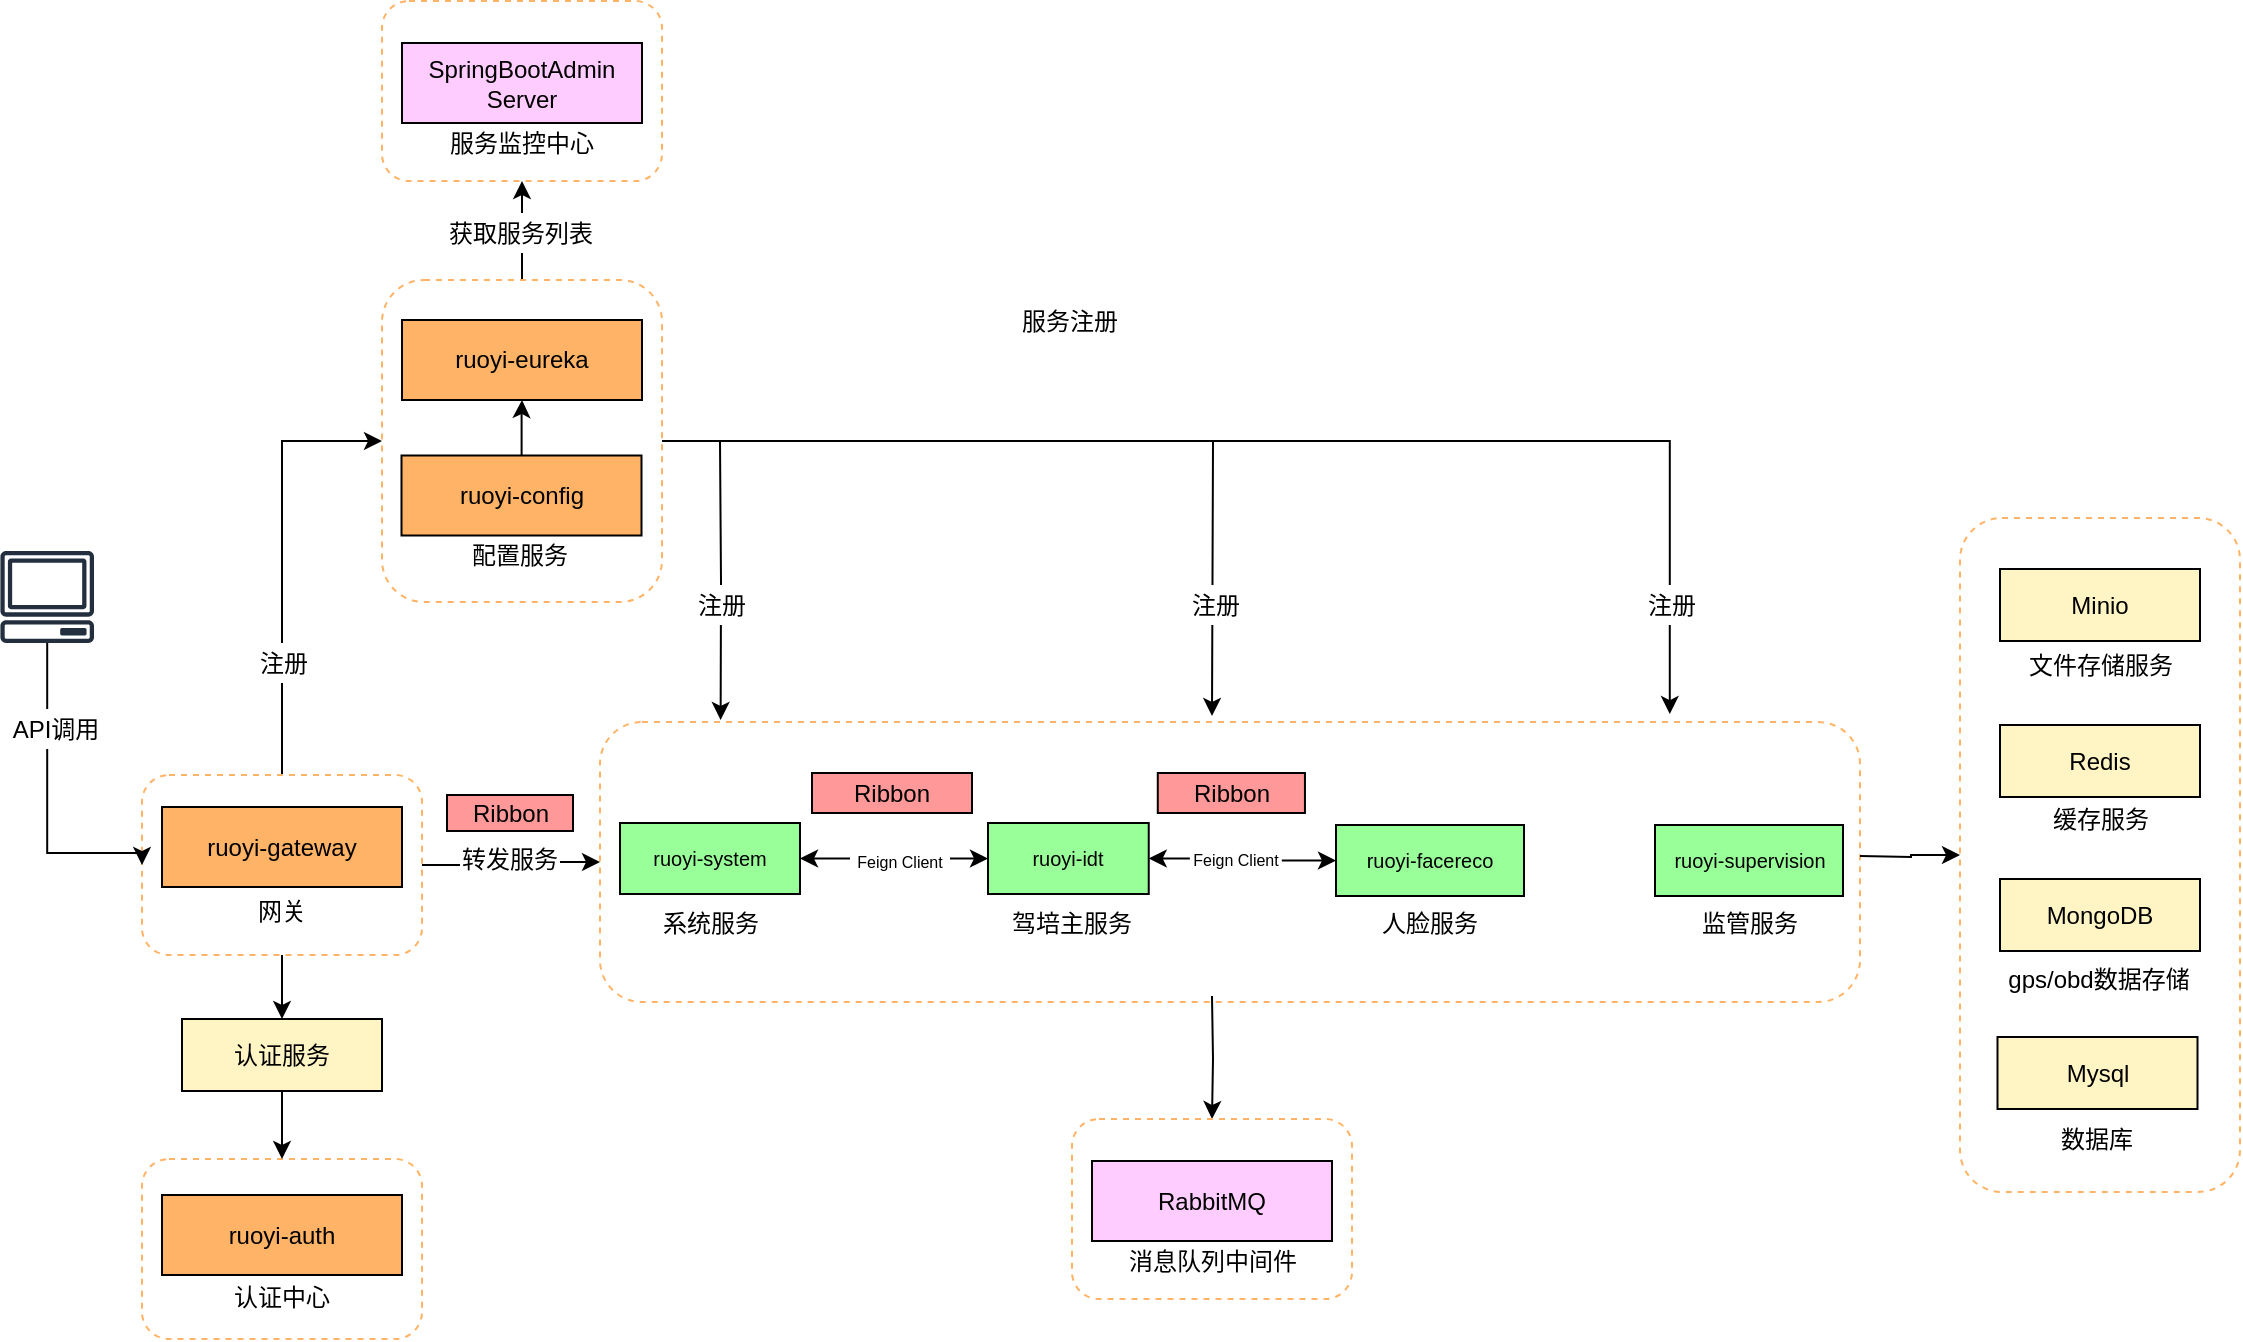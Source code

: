 <mxfile version="14.2.9" type="github">
  <diagram id="Ht1M8jgEwFfnCIfOTk4-" name="Page-1">
    <mxGraphModel dx="1422" dy="781" grid="1" gridSize="10" guides="1" tooltips="1" connect="1" arrows="1" fold="1" page="1" pageScale="1" pageWidth="1169" pageHeight="827" math="0" shadow="0">
      <root>
        <mxCell id="0" />
        <mxCell id="1" parent="0" />
        <mxCell id="uuEgaFtKrS7pOg62EtOo-12" value="" style="rounded=1;whiteSpace=wrap;html=1;shadow=0;fillColor=#FFFFFF;dashed=1;strokeWidth=1;strokeColor=#FFB366;" vertex="1" parent="1">
          <mxGeometry x="330" y="390" width="630" height="140" as="geometry" />
        </mxCell>
        <mxCell id="zE-7qnLxaJ57DrKSM9i6-75" style="edgeStyle=orthogonalEdgeStyle;rounded=0;orthogonalLoop=1;jettySize=auto;html=1;entryX=0;entryY=0.5;entryDx=0;entryDy=0;startArrow=none;startFill=0;" parent="1" target="zE-7qnLxaJ57DrKSM9i6-57" edge="1">
          <mxGeometry relative="1" as="geometry">
            <mxPoint x="960" y="457" as="sourcePoint" />
          </mxGeometry>
        </mxCell>
        <mxCell id="zE-7qnLxaJ57DrKSM9i6-79" style="edgeStyle=orthogonalEdgeStyle;rounded=0;orthogonalLoop=1;jettySize=auto;html=1;entryX=0.5;entryY=0;entryDx=0;entryDy=0;startArrow=none;startFill=0;" parent="1" target="zE-7qnLxaJ57DrKSM9i6-53" edge="1">
          <mxGeometry relative="1" as="geometry">
            <mxPoint x="636" y="527" as="sourcePoint" />
          </mxGeometry>
        </mxCell>
        <mxCell id="zE-7qnLxaJ57DrKSM9i6-51" style="edgeStyle=orthogonalEdgeStyle;rounded=0;orthogonalLoop=1;jettySize=auto;html=1;entryX=0.5;entryY=1;entryDx=0;entryDy=0;startArrow=none;startFill=0;" parent="1" source="zE-7qnLxaJ57DrKSM9i6-39" target="zE-7qnLxaJ57DrKSM9i6-48" edge="1">
          <mxGeometry relative="1" as="geometry" />
        </mxCell>
        <mxCell id="zE-7qnLxaJ57DrKSM9i6-76" style="edgeStyle=orthogonalEdgeStyle;rounded=0;orthogonalLoop=1;jettySize=auto;html=1;entryX=0.105;entryY=0.014;entryDx=0;entryDy=0;entryPerimeter=0;startArrow=none;startFill=0;" parent="1" edge="1">
          <mxGeometry relative="1" as="geometry">
            <mxPoint x="390" y="250" as="sourcePoint" />
            <mxPoint x="390.31" y="388.96" as="targetPoint" />
          </mxGeometry>
        </mxCell>
        <mxCell id="zE-7qnLxaJ57DrKSM9i6-77" style="edgeStyle=orthogonalEdgeStyle;rounded=0;orthogonalLoop=1;jettySize=auto;html=1;exitX=1;exitY=0.5;exitDx=0;exitDy=0;entryX=0.5;entryY=0;entryDx=0;entryDy=0;startArrow=none;startFill=0;" parent="1" source="zE-7qnLxaJ57DrKSM9i6-39" edge="1">
          <mxGeometry relative="1" as="geometry">
            <mxPoint x="636" y="387" as="targetPoint" />
          </mxGeometry>
        </mxCell>
        <mxCell id="zE-7qnLxaJ57DrKSM9i6-78" style="edgeStyle=orthogonalEdgeStyle;rounded=0;orthogonalLoop=1;jettySize=auto;html=1;entryX=0.868;entryY=-0.007;entryDx=0;entryDy=0;entryPerimeter=0;startArrow=none;startFill=0;exitX=1;exitY=0.5;exitDx=0;exitDy=0;" parent="1" source="zE-7qnLxaJ57DrKSM9i6-39" edge="1">
          <mxGeometry relative="1" as="geometry">
            <Array as="points">
              <mxPoint x="865" y="250" />
            </Array>
            <mxPoint x="864.896" y="386.02" as="targetPoint" />
          </mxGeometry>
        </mxCell>
        <mxCell id="zE-7qnLxaJ57DrKSM9i6-39" value="" style="rounded=1;whiteSpace=wrap;html=1;shadow=0;fillColor=#FFFFFF;dashed=1;strokeWidth=1;strokeColor=#FFB366;" parent="1" vertex="1">
          <mxGeometry x="221" y="169" width="140" height="161" as="geometry" />
        </mxCell>
        <mxCell id="zE-7qnLxaJ57DrKSM9i6-14" value="" style="rounded=1;whiteSpace=wrap;html=1;shadow=0;fillColor=#FFFFFF;dashed=1;strokeWidth=1;strokeColor=#FFB366;" parent="1" vertex="1">
          <mxGeometry x="101" y="608.5" width="140" height="90" as="geometry" />
        </mxCell>
        <mxCell id="zE-7qnLxaJ57DrKSM9i6-9" style="edgeStyle=orthogonalEdgeStyle;rounded=0;orthogonalLoop=1;jettySize=auto;html=1;exitX=0.5;exitY=1;exitDx=0;exitDy=0;" parent="1" source="zE-7qnLxaJ57DrKSM9i6-7" target="zE-7qnLxaJ57DrKSM9i6-8" edge="1">
          <mxGeometry relative="1" as="geometry" />
        </mxCell>
        <mxCell id="zE-7qnLxaJ57DrKSM9i6-28" style="edgeStyle=orthogonalEdgeStyle;rounded=0;orthogonalLoop=1;jettySize=auto;html=1;startArrow=none;startFill=0;entryX=0;entryY=0.5;entryDx=0;entryDy=0;" parent="1" source="zE-7qnLxaJ57DrKSM9i6-7" edge="1" target="uuEgaFtKrS7pOg62EtOo-12">
          <mxGeometry relative="1" as="geometry">
            <mxPoint x="324" y="455.5" as="targetPoint" />
          </mxGeometry>
        </mxCell>
        <mxCell id="zE-7qnLxaJ57DrKSM9i6-41" style="edgeStyle=orthogonalEdgeStyle;rounded=0;orthogonalLoop=1;jettySize=auto;html=1;entryX=0;entryY=0.5;entryDx=0;entryDy=0;startArrow=none;startFill=0;" parent="1" source="zE-7qnLxaJ57DrKSM9i6-7" target="zE-7qnLxaJ57DrKSM9i6-39" edge="1">
          <mxGeometry relative="1" as="geometry" />
        </mxCell>
        <mxCell id="zE-7qnLxaJ57DrKSM9i6-7" value="" style="rounded=1;whiteSpace=wrap;html=1;shadow=0;fillColor=#FFFFFF;dashed=1;strokeWidth=1;strokeColor=#FFB366;" parent="1" vertex="1">
          <mxGeometry x="101" y="416.5" width="140" height="90" as="geometry" />
        </mxCell>
        <mxCell id="zE-7qnLxaJ57DrKSM9i6-33" style="edgeStyle=orthogonalEdgeStyle;rounded=0;orthogonalLoop=1;jettySize=auto;html=1;entryX=0;entryY=0.5;entryDx=0;entryDy=0;startArrow=none;startFill=0;" parent="1" source="zE-7qnLxaJ57DrKSM9i6-1" target="zE-7qnLxaJ57DrKSM9i6-7" edge="1">
          <mxGeometry relative="1" as="geometry">
            <mxPoint x="54" y="344.5" as="sourcePoint" />
            <Array as="points">
              <mxPoint x="54" y="455.5" />
            </Array>
          </mxGeometry>
        </mxCell>
        <mxCell id="zE-7qnLxaJ57DrKSM9i6-1" value="" style="outlineConnect=0;fontColor=#232F3E;gradientColor=none;fillColor=#232F3E;strokeColor=none;dashed=0;verticalLabelPosition=bottom;verticalAlign=top;align=center;html=1;fontSize=12;fontStyle=0;aspect=fixed;pointerEvents=1;shape=mxgraph.aws4.client;" parent="1" vertex="1">
          <mxGeometry x="30" y="304.5" width="47.21" height="46" as="geometry" />
        </mxCell>
        <mxCell id="zE-7qnLxaJ57DrKSM9i6-2" value="ruoyi-gateway" style="rounded=0;whiteSpace=wrap;html=1;fillColor=#FFB366;" parent="1" vertex="1">
          <mxGeometry x="111" y="432.5" width="120" height="40" as="geometry" />
        </mxCell>
        <mxCell id="zE-7qnLxaJ57DrKSM9i6-6" value="网关" style="text;html=1;strokeColor=none;fillColor=none;align=center;verticalAlign=middle;whiteSpace=wrap;rounded=0;" parent="1" vertex="1">
          <mxGeometry x="146" y="474.5" width="50" height="20" as="geometry" />
        </mxCell>
        <mxCell id="zE-7qnLxaJ57DrKSM9i6-4" value="API调用" style="text;html=1;strokeColor=none;fillColor=#FFFFFF;align=center;verticalAlign=middle;whiteSpace=wrap;rounded=0;shadow=0;" parent="1" vertex="1">
          <mxGeometry x="33" y="383.5" width="50" height="20" as="geometry" />
        </mxCell>
        <mxCell id="zE-7qnLxaJ57DrKSM9i6-16" style="edgeStyle=orthogonalEdgeStyle;rounded=0;orthogonalLoop=1;jettySize=auto;html=1;entryX=0.5;entryY=0;entryDx=0;entryDy=0;" parent="1" source="zE-7qnLxaJ57DrKSM9i6-8" target="zE-7qnLxaJ57DrKSM9i6-14" edge="1">
          <mxGeometry relative="1" as="geometry" />
        </mxCell>
        <mxCell id="zE-7qnLxaJ57DrKSM9i6-8" value="认证服务" style="rounded=0;whiteSpace=wrap;html=1;fillColor=#FFF4C3;" parent="1" vertex="1">
          <mxGeometry x="121" y="538.5" width="100" height="36" as="geometry" />
        </mxCell>
        <mxCell id="zE-7qnLxaJ57DrKSM9i6-12" value="ruoyi-auth" style="rounded=0;whiteSpace=wrap;html=1;fillColor=#FFB366;" parent="1" vertex="1">
          <mxGeometry x="111" y="626.5" width="120" height="40" as="geometry" />
        </mxCell>
        <mxCell id="zE-7qnLxaJ57DrKSM9i6-15" value="认证中心" style="text;html=1;strokeColor=none;fillColor=none;align=center;verticalAlign=middle;whiteSpace=wrap;rounded=0;" parent="1" vertex="1">
          <mxGeometry x="146" y="667.5" width="50" height="20" as="geometry" />
        </mxCell>
        <mxCell id="zE-7qnLxaJ57DrKSM9i6-30" value="转发服务" style="text;html=1;strokeColor=none;fillColor=#FFFFFF;align=center;verticalAlign=middle;whiteSpace=wrap;rounded=0;shadow=0;" parent="1" vertex="1">
          <mxGeometry x="260" y="448.5" width="50" height="20" as="geometry" />
        </mxCell>
        <mxCell id="zE-7qnLxaJ57DrKSM9i6-31" value="Ribbon" style="rounded=0;whiteSpace=wrap;html=1;fillColor=#FF9999;" parent="1" vertex="1">
          <mxGeometry x="253.5" y="426.5" width="63" height="18" as="geometry" />
        </mxCell>
        <mxCell id="zE-7qnLxaJ57DrKSM9i6-40" value="服务注册" style="text;html=1;strokeColor=none;fillColor=none;align=center;verticalAlign=middle;whiteSpace=wrap;rounded=0;" parent="1" vertex="1">
          <mxGeometry x="540" y="180" width="50" height="20" as="geometry" />
        </mxCell>
        <mxCell id="zE-7qnLxaJ57DrKSM9i6-44" value="注册" style="text;html=1;strokeColor=none;fillColor=#FFFFFF;align=center;verticalAlign=middle;whiteSpace=wrap;rounded=0;shadow=0;" parent="1" vertex="1">
          <mxGeometry x="147" y="350.5" width="50" height="20" as="geometry" />
        </mxCell>
        <mxCell id="zE-7qnLxaJ57DrKSM9i6-45" value="注册" style="text;html=1;strokeColor=none;fillColor=#FFFFFF;align=center;verticalAlign=middle;whiteSpace=wrap;rounded=0;shadow=0;" parent="1" vertex="1">
          <mxGeometry x="366" y="321.5" width="50" height="20" as="geometry" />
        </mxCell>
        <mxCell id="zE-7qnLxaJ57DrKSM9i6-46" value="注册" style="text;html=1;strokeColor=none;fillColor=#FFFFFF;align=center;verticalAlign=middle;whiteSpace=wrap;rounded=0;shadow=0;" parent="1" vertex="1">
          <mxGeometry x="613" y="321.5" width="50" height="20" as="geometry" />
        </mxCell>
        <mxCell id="zE-7qnLxaJ57DrKSM9i6-47" value="ruoyi-eureka" style="rounded=0;whiteSpace=wrap;html=1;fillColor=#FFB366;" parent="1" vertex="1">
          <mxGeometry x="231" y="189" width="120" height="40" as="geometry" />
        </mxCell>
        <mxCell id="zE-7qnLxaJ57DrKSM9i6-48" value="" style="rounded=1;whiteSpace=wrap;html=1;shadow=0;fillColor=#FFFFFF;dashed=1;strokeWidth=1;strokeColor=#FFB366;" parent="1" vertex="1">
          <mxGeometry x="221" y="29.5" width="140" height="90" as="geometry" />
        </mxCell>
        <mxCell id="zE-7qnLxaJ57DrKSM9i6-49" value="服务监控中心" style="text;html=1;strokeColor=none;fillColor=none;align=center;verticalAlign=middle;whiteSpace=wrap;rounded=0;" parent="1" vertex="1">
          <mxGeometry x="254" y="90.5" width="74" height="20" as="geometry" />
        </mxCell>
        <mxCell id="zE-7qnLxaJ57DrKSM9i6-50" value="SpringBootAdmin Server" style="rounded=0;whiteSpace=wrap;html=1;fillColor=#FFCCFF;" parent="1" vertex="1">
          <mxGeometry x="231" y="50.5" width="120" height="40" as="geometry" />
        </mxCell>
        <mxCell id="zE-7qnLxaJ57DrKSM9i6-52" value="获取服务列表" style="text;html=1;strokeColor=none;fillColor=#FFFFFF;align=center;verticalAlign=middle;whiteSpace=wrap;rounded=0;shadow=0;" parent="1" vertex="1">
          <mxGeometry x="248.5" y="135.5" width="82.5" height="20" as="geometry" />
        </mxCell>
        <mxCell id="zE-7qnLxaJ57DrKSM9i6-53" value="" style="rounded=1;whiteSpace=wrap;html=1;shadow=0;fillColor=#FFFFFF;dashed=1;strokeWidth=1;strokeColor=#FFB366;" parent="1" vertex="1">
          <mxGeometry x="566" y="588.5" width="140" height="90" as="geometry" />
        </mxCell>
        <mxCell id="zE-7qnLxaJ57DrKSM9i6-54" value="消息队列中间件" style="text;html=1;strokeColor=none;fillColor=none;align=center;verticalAlign=middle;whiteSpace=wrap;rounded=0;" parent="1" vertex="1">
          <mxGeometry x="589.5" y="649.5" width="93" height="20" as="geometry" />
        </mxCell>
        <mxCell id="zE-7qnLxaJ57DrKSM9i6-55" value="RabbitMQ" style="rounded=0;whiteSpace=wrap;html=1;fillColor=#FFCCFF;" parent="1" vertex="1">
          <mxGeometry x="576" y="609.5" width="120" height="40" as="geometry" />
        </mxCell>
        <mxCell id="zE-7qnLxaJ57DrKSM9i6-57" value="" style="rounded=1;whiteSpace=wrap;html=1;shadow=0;fillColor=#FFFFFF;dashed=1;strokeWidth=1;strokeColor=#FFB366;" parent="1" vertex="1">
          <mxGeometry x="1010" y="288" width="140" height="337" as="geometry" />
        </mxCell>
        <mxCell id="zE-7qnLxaJ57DrKSM9i6-58" value="Minio" style="rounded=0;whiteSpace=wrap;html=1;fillColor=#FFF4C3;" parent="1" vertex="1">
          <mxGeometry x="1030" y="313.5" width="100" height="36" as="geometry" />
        </mxCell>
        <mxCell id="zE-7qnLxaJ57DrKSM9i6-59" value="文件存储服务" style="text;html=1;strokeColor=none;fillColor=none;align=center;verticalAlign=middle;whiteSpace=wrap;rounded=0;" parent="1" vertex="1">
          <mxGeometry x="1038.75" y="351.5" width="82.5" height="20" as="geometry" />
        </mxCell>
        <mxCell id="zE-7qnLxaJ57DrKSM9i6-60" value="Redis" style="rounded=0;whiteSpace=wrap;html=1;fillColor=#FFF4C3;" parent="1" vertex="1">
          <mxGeometry x="1030" y="391.5" width="100" height="36" as="geometry" />
        </mxCell>
        <mxCell id="zE-7qnLxaJ57DrKSM9i6-61" value="缓存服务" style="text;html=1;strokeColor=none;fillColor=none;align=center;verticalAlign=middle;whiteSpace=wrap;rounded=0;" parent="1" vertex="1">
          <mxGeometry x="1038.75" y="428.5" width="82.5" height="20" as="geometry" />
        </mxCell>
        <mxCell id="zE-7qnLxaJ57DrKSM9i6-62" value="MongoDB" style="rounded=0;whiteSpace=wrap;html=1;fillColor=#FFF4C3;" parent="1" vertex="1">
          <mxGeometry x="1030" y="468.5" width="100" height="36" as="geometry" />
        </mxCell>
        <mxCell id="zE-7qnLxaJ57DrKSM9i6-63" value="gps/obd数据存储" style="text;html=1;strokeColor=none;fillColor=none;align=center;verticalAlign=middle;whiteSpace=wrap;rounded=0;" parent="1" vertex="1">
          <mxGeometry x="1028.75" y="508.5" width="101.25" height="20" as="geometry" />
        </mxCell>
        <mxCell id="zE-7qnLxaJ57DrKSM9i6-64" value="Mysql" style="rounded=0;whiteSpace=wrap;html=1;fillColor=#FFF4C3;" parent="1" vertex="1">
          <mxGeometry x="1028.75" y="547.5" width="100" height="36" as="geometry" />
        </mxCell>
        <mxCell id="zE-7qnLxaJ57DrKSM9i6-65" value="数据库" style="text;html=1;strokeColor=none;fillColor=none;align=center;verticalAlign=middle;whiteSpace=wrap;rounded=0;" parent="1" vertex="1">
          <mxGeometry x="1027.5" y="588.5" width="101.25" height="20" as="geometry" />
        </mxCell>
        <mxCell id="zE-7qnLxaJ57DrKSM9i6-71" style="edgeStyle=orthogonalEdgeStyle;rounded=0;orthogonalLoop=1;jettySize=auto;html=1;entryX=0;entryY=0.5;entryDx=0;entryDy=0;startArrow=classic;startFill=1;" parent="1" source="zE-7qnLxaJ57DrKSM9i6-67" target="zE-7qnLxaJ57DrKSM9i6-17" edge="1">
          <mxGeometry relative="1" as="geometry" />
        </mxCell>
        <mxCell id="zE-7qnLxaJ57DrKSM9i6-67" value="&lt;font style=&quot;font-size: 10px&quot;&gt;ruoyi-system&lt;/font&gt;" style="rounded=0;whiteSpace=wrap;html=1;fillColor=#99FF99;" parent="1" vertex="1">
          <mxGeometry x="340" y="440.5" width="90" height="35.5" as="geometry" />
        </mxCell>
        <mxCell id="zE-7qnLxaJ57DrKSM9i6-68" value="系统服务" style="text;html=1;strokeColor=none;fillColor=none;align=center;verticalAlign=middle;whiteSpace=wrap;rounded=0;" parent="1" vertex="1">
          <mxGeometry x="352.5" y="480.5" width="65" height="20" as="geometry" />
        </mxCell>
        <mxCell id="zE-7qnLxaJ57DrKSM9i6-72" value="&lt;font style=&quot;font-size: 8px&quot;&gt;Feign Client&lt;/font&gt;" style="text;html=1;strokeColor=none;fillColor=#FFFFFF;align=center;verticalAlign=middle;whiteSpace=wrap;rounded=0;shadow=0;" parent="1" vertex="1">
          <mxGeometry x="455" y="448.5" width="50" height="20" as="geometry" />
        </mxCell>
        <mxCell id="zE-7qnLxaJ57DrKSM9i6-73" value="Ribbon" style="rounded=0;whiteSpace=wrap;html=1;fillColor=#FF9999;" parent="1" vertex="1">
          <mxGeometry x="436" y="415.5" width="80" height="20" as="geometry" />
        </mxCell>
        <mxCell id="uuEgaFtKrS7pOg62EtOo-1" value="注册" style="text;html=1;strokeColor=none;fillColor=#FFFFFF;align=center;verticalAlign=middle;whiteSpace=wrap;rounded=0;shadow=0;" vertex="1" parent="1">
          <mxGeometry x="841" y="321.5" width="50" height="20" as="geometry" />
        </mxCell>
        <mxCell id="uuEgaFtKrS7pOg62EtOo-5" style="edgeStyle=orthogonalEdgeStyle;rounded=0;orthogonalLoop=1;jettySize=auto;html=1;entryX=0.5;entryY=1;entryDx=0;entryDy=0;" edge="1" parent="1" source="uuEgaFtKrS7pOg62EtOo-2" target="zE-7qnLxaJ57DrKSM9i6-47">
          <mxGeometry relative="1" as="geometry" />
        </mxCell>
        <mxCell id="uuEgaFtKrS7pOg62EtOo-2" value="ruoyi-config" style="rounded=0;whiteSpace=wrap;html=1;fillColor=#FFB366;" vertex="1" parent="1">
          <mxGeometry x="230.75" y="256.75" width="120" height="40" as="geometry" />
        </mxCell>
        <mxCell id="uuEgaFtKrS7pOg62EtOo-3" value="配置服务" style="text;html=1;strokeColor=none;fillColor=none;align=center;verticalAlign=middle;whiteSpace=wrap;rounded=0;" vertex="1" parent="1">
          <mxGeometry x="264.75" y="296.75" width="50" height="20" as="geometry" />
        </mxCell>
        <mxCell id="zE-7qnLxaJ57DrKSM9i6-17" value="&lt;font style=&quot;font-size: 10px&quot;&gt;ruoyi-idt&lt;/font&gt;" style="rounded=0;whiteSpace=wrap;html=1;fillColor=#99FF99;" parent="1" vertex="1">
          <mxGeometry x="524" y="440.5" width="80.37" height="35.5" as="geometry" />
        </mxCell>
        <mxCell id="zE-7qnLxaJ57DrKSM9i6-18" value="驾培主服务" style="text;html=1;strokeColor=none;fillColor=none;align=center;verticalAlign=middle;whiteSpace=wrap;rounded=0;" parent="1" vertex="1">
          <mxGeometry x="531.33" y="480.5" width="69.71" height="20" as="geometry" />
        </mxCell>
        <mxCell id="zE-7qnLxaJ57DrKSM9i6-19" value="&lt;font style=&quot;font-size: 10px&quot;&gt;ruoyi-facereco&lt;/font&gt;" style="rounded=0;whiteSpace=wrap;html=1;fillColor=#99FF99;" parent="1" vertex="1">
          <mxGeometry x="698" y="441.5" width="94" height="35.5" as="geometry" />
        </mxCell>
        <mxCell id="zE-7qnLxaJ57DrKSM9i6-22" style="edgeStyle=orthogonalEdgeStyle;rounded=0;orthogonalLoop=1;jettySize=auto;html=1;startArrow=classic;startFill=1;" parent="1" source="zE-7qnLxaJ57DrKSM9i6-17" target="zE-7qnLxaJ57DrKSM9i6-19" edge="1">
          <mxGeometry x="570" y="415.5" as="geometry" />
        </mxCell>
        <mxCell id="zE-7qnLxaJ57DrKSM9i6-23" value="&lt;font style=&quot;font-size: 8px&quot;&gt;Feign Client&lt;/font&gt;" style="text;html=1;strokeColor=none;fillColor=#FFFFFF;align=center;verticalAlign=middle;whiteSpace=wrap;rounded=0;shadow=0;" parent="1" vertex="1">
          <mxGeometry x="624.925" y="447.5" width="45.989" height="20" as="geometry" />
        </mxCell>
        <mxCell id="zE-7qnLxaJ57DrKSM9i6-26" value="Ribbon" style="rounded=0;whiteSpace=wrap;html=1;fillColor=#FF9999;" parent="1" vertex="1">
          <mxGeometry x="608.888" y="415.5" width="73.583" height="20" as="geometry" />
        </mxCell>
        <mxCell id="zE-7qnLxaJ57DrKSM9i6-27" value="人脸服务" style="text;html=1;strokeColor=none;fillColor=none;align=center;verticalAlign=middle;whiteSpace=wrap;rounded=0;" parent="1" vertex="1">
          <mxGeometry x="715.11" y="480.5" width="59.786" height="20" as="geometry" />
        </mxCell>
        <mxCell id="uuEgaFtKrS7pOg62EtOo-8" value="&lt;font style=&quot;font-size: 10px&quot;&gt;ruoyi-supervision&lt;/font&gt;" style="rounded=0;whiteSpace=wrap;html=1;fillColor=#99FF99;" vertex="1" parent="1">
          <mxGeometry x="857.5" y="441.5" width="94" height="35.5" as="geometry" />
        </mxCell>
        <mxCell id="uuEgaFtKrS7pOg62EtOo-14" value="监管服务" style="text;html=1;strokeColor=none;fillColor=none;align=center;verticalAlign=middle;whiteSpace=wrap;rounded=0;" vertex="1" parent="1">
          <mxGeometry x="874.61" y="480.5" width="59.786" height="20" as="geometry" />
        </mxCell>
      </root>
    </mxGraphModel>
  </diagram>
</mxfile>

